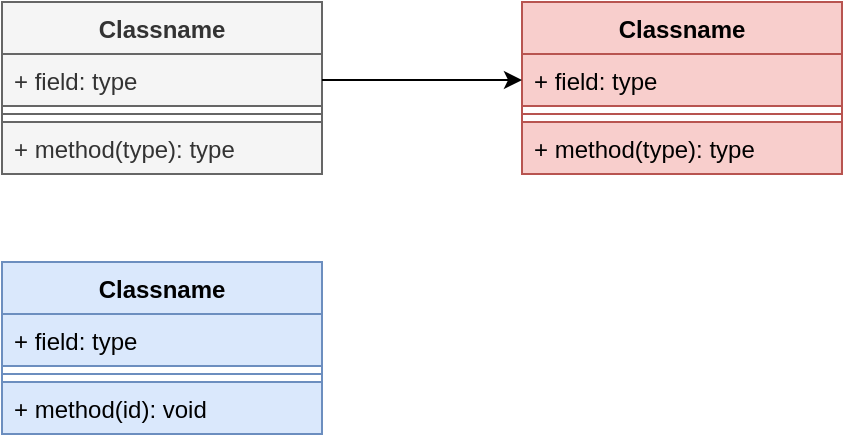 <mxfile version="16.6.2" type="github"><diagram id="TmUlDleSOHE-Lj68H_5m" name="Page-1"><mxGraphModel dx="1026" dy="543" grid="1" gridSize="10" guides="1" tooltips="1" connect="1" arrows="1" fold="1" page="1" pageScale="1" pageWidth="827" pageHeight="1169" math="0" shadow="0"><root><mxCell id="0"/><mxCell id="1" parent="0"/><mxCell id="Tj1MxU94upokAQ4-1xC8-3" value="Classname" style="swimlane;fontStyle=1;align=center;verticalAlign=top;childLayout=stackLayout;horizontal=1;startSize=26;horizontalStack=0;resizeParent=1;resizeParentMax=0;resizeLast=0;collapsible=1;marginBottom=0;fillColor=#f5f5f5;fontColor=#333333;strokeColor=#666666;" parent="1" vertex="1"><mxGeometry x="140" y="210" width="160" height="86" as="geometry"/></mxCell><mxCell id="Tj1MxU94upokAQ4-1xC8-4" value="+ field: type" style="text;strokeColor=#666666;fillColor=#f5f5f5;align=left;verticalAlign=top;spacingLeft=4;spacingRight=4;overflow=hidden;rotatable=0;points=[[0,0.5],[1,0.5]];portConstraint=eastwest;fontColor=#333333;" parent="Tj1MxU94upokAQ4-1xC8-3" vertex="1"><mxGeometry y="26" width="160" height="26" as="geometry"/></mxCell><mxCell id="Tj1MxU94upokAQ4-1xC8-5" value="" style="line;strokeWidth=1;fillColor=#f5f5f5;align=left;verticalAlign=middle;spacingTop=-1;spacingLeft=3;spacingRight=3;rotatable=0;labelPosition=right;points=[];portConstraint=eastwest;fontColor=#333333;strokeColor=#666666;" parent="Tj1MxU94upokAQ4-1xC8-3" vertex="1"><mxGeometry y="52" width="160" height="8" as="geometry"/></mxCell><mxCell id="Tj1MxU94upokAQ4-1xC8-6" value="+ method(type): type" style="text;strokeColor=#666666;fillColor=#f5f5f5;align=left;verticalAlign=top;spacingLeft=4;spacingRight=4;overflow=hidden;rotatable=0;points=[[0,0.5],[1,0.5]];portConstraint=eastwest;fontColor=#333333;" parent="Tj1MxU94upokAQ4-1xC8-3" vertex="1"><mxGeometry y="60" width="160" height="26" as="geometry"/></mxCell><mxCell id="Tj1MxU94upokAQ4-1xC8-7" value="Classname" style="swimlane;fontStyle=1;align=center;verticalAlign=top;childLayout=stackLayout;horizontal=1;startSize=26;horizontalStack=0;resizeParent=1;resizeParentMax=0;resizeLast=0;collapsible=1;marginBottom=0;fillColor=#f8cecc;strokeColor=#b85450;" parent="1" vertex="1"><mxGeometry x="400" y="210" width="160" height="86" as="geometry"/></mxCell><mxCell id="Tj1MxU94upokAQ4-1xC8-8" value="+ field: type" style="text;strokeColor=#b85450;fillColor=#f8cecc;align=left;verticalAlign=top;spacingLeft=4;spacingRight=4;overflow=hidden;rotatable=0;points=[[0,0.5],[1,0.5]];portConstraint=eastwest;" parent="Tj1MxU94upokAQ4-1xC8-7" vertex="1"><mxGeometry y="26" width="160" height="26" as="geometry"/></mxCell><mxCell id="Tj1MxU94upokAQ4-1xC8-9" value="" style="line;strokeWidth=1;fillColor=#f8cecc;align=left;verticalAlign=middle;spacingTop=-1;spacingLeft=3;spacingRight=3;rotatable=0;labelPosition=right;points=[];portConstraint=eastwest;strokeColor=#b85450;" parent="Tj1MxU94upokAQ4-1xC8-7" vertex="1"><mxGeometry y="52" width="160" height="8" as="geometry"/></mxCell><mxCell id="Tj1MxU94upokAQ4-1xC8-10" value="+ method(type): type" style="text;strokeColor=#b85450;fillColor=#f8cecc;align=left;verticalAlign=top;spacingLeft=4;spacingRight=4;overflow=hidden;rotatable=0;points=[[0,0.5],[1,0.5]];portConstraint=eastwest;" parent="Tj1MxU94upokAQ4-1xC8-7" vertex="1"><mxGeometry y="60" width="160" height="26" as="geometry"/></mxCell><mxCell id="Tj1MxU94upokAQ4-1xC8-11" value="" style="edgeStyle=orthogonalEdgeStyle;rounded=0;orthogonalLoop=1;jettySize=auto;html=1;entryX=0;entryY=0.5;entryDx=0;entryDy=0;exitX=1;exitY=0.5;exitDx=0;exitDy=0;" parent="1" source="Tj1MxU94upokAQ4-1xC8-4" target="Tj1MxU94upokAQ4-1xC8-8" edge="1"><mxGeometry relative="1" as="geometry"/></mxCell><mxCell id="wSASe7XTCnstsQnhn0lY-1" value="Classname" style="swimlane;fontStyle=1;align=center;verticalAlign=top;childLayout=stackLayout;horizontal=1;startSize=26;horizontalStack=0;resizeParent=1;resizeParentMax=0;resizeLast=0;collapsible=1;marginBottom=0;fillColor=#dae8fc;strokeColor=#6c8ebf;" vertex="1" parent="1"><mxGeometry x="140" y="340" width="160" height="86" as="geometry"/></mxCell><mxCell id="wSASe7XTCnstsQnhn0lY-2" value="+ field: type" style="text;strokeColor=#6c8ebf;fillColor=#dae8fc;align=left;verticalAlign=top;spacingLeft=4;spacingRight=4;overflow=hidden;rotatable=0;points=[[0,0.5],[1,0.5]];portConstraint=eastwest;" vertex="1" parent="wSASe7XTCnstsQnhn0lY-1"><mxGeometry y="26" width="160" height="26" as="geometry"/></mxCell><mxCell id="wSASe7XTCnstsQnhn0lY-3" value="" style="line;strokeWidth=1;fillColor=#dae8fc;align=left;verticalAlign=middle;spacingTop=-1;spacingLeft=3;spacingRight=3;rotatable=0;labelPosition=right;points=[];portConstraint=eastwest;strokeColor=#6c8ebf;" vertex="1" parent="wSASe7XTCnstsQnhn0lY-1"><mxGeometry y="52" width="160" height="8" as="geometry"/></mxCell><mxCell id="wSASe7XTCnstsQnhn0lY-4" value="+ method(id): void" style="text;strokeColor=#6c8ebf;fillColor=#dae8fc;align=left;verticalAlign=top;spacingLeft=4;spacingRight=4;overflow=hidden;rotatable=0;points=[[0,0.5],[1,0.5]];portConstraint=eastwest;" vertex="1" parent="wSASe7XTCnstsQnhn0lY-1"><mxGeometry y="60" width="160" height="26" as="geometry"/></mxCell></root></mxGraphModel></diagram></mxfile>